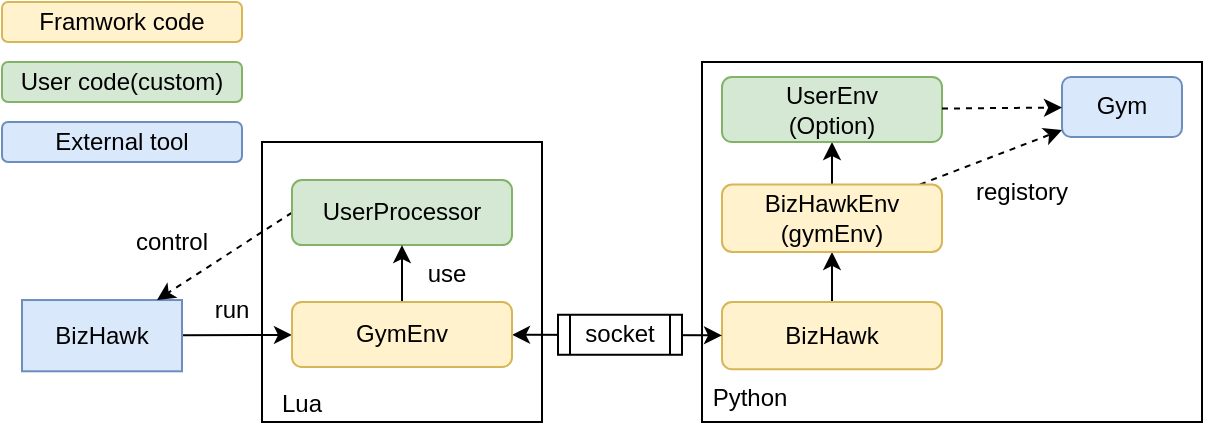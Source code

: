 <mxfile version="24.0.6" type="device">
  <diagram id="8HCStm5KdboSv__WVgkv" name="overview">
    <mxGraphModel dx="781" dy="410" grid="1" gridSize="10" guides="1" tooltips="1" connect="1" arrows="1" fold="1" page="1" pageScale="1" pageWidth="827" pageHeight="1169" math="0" shadow="0">
      <root>
        <mxCell id="0" />
        <mxCell id="1" parent="0" />
        <mxCell id="DJKQ-nIqQLe2QYbg-Lk8-5" value="" style="rounded=0;whiteSpace=wrap;html=1;" vertex="1" parent="1">
          <mxGeometry x="360" y="180" width="250" height="180" as="geometry" />
        </mxCell>
        <mxCell id="DJKQ-nIqQLe2QYbg-Lk8-3" value="" style="rounded=0;whiteSpace=wrap;html=1;" vertex="1" parent="1">
          <mxGeometry x="140" y="220" width="140" height="140" as="geometry" />
        </mxCell>
        <mxCell id="Dz7MXjapaTTVEsUoQ1y9-6" value="Gym" style="rounded=1;whiteSpace=wrap;html=1;fillColor=#dae8fc;strokeColor=#6c8ebf;" parent="1" vertex="1">
          <mxGeometry x="540" y="187.49" width="60" height="30" as="geometry" />
        </mxCell>
        <mxCell id="Dz7MXjapaTTVEsUoQ1y9-15" value="control" style="text;html=1;strokeColor=none;fillColor=none;align=center;verticalAlign=middle;whiteSpace=wrap;rounded=0;" parent="1" vertex="1">
          <mxGeometry x="70" y="255.62" width="50" height="28.76" as="geometry" />
        </mxCell>
        <mxCell id="DJKQ-nIqQLe2QYbg-Lk8-14" style="edgeStyle=orthogonalEdgeStyle;rounded=0;orthogonalLoop=1;jettySize=auto;html=1;" edge="1" parent="1" source="Dz7MXjapaTTVEsUoQ1y9-10" target="DJKQ-nIqQLe2QYbg-Lk8-13">
          <mxGeometry relative="1" as="geometry" />
        </mxCell>
        <mxCell id="Dz7MXjapaTTVEsUoQ1y9-10" value="BizHawk" style="rounded=1;whiteSpace=wrap;html=1;fillColor=#fff2cc;strokeColor=#d6b656;" parent="1" vertex="1">
          <mxGeometry x="370" y="300" width="110" height="33.67" as="geometry" />
        </mxCell>
        <mxCell id="DJKQ-nIqQLe2QYbg-Lk8-11" style="rounded=0;orthogonalLoop=1;jettySize=auto;html=1;" edge="1" parent="1" source="DJKQ-nIqQLe2QYbg-Lk8-2" target="DJKQ-nIqQLe2QYbg-Lk8-8">
          <mxGeometry relative="1" as="geometry" />
        </mxCell>
        <mxCell id="DJKQ-nIqQLe2QYbg-Lk8-2" value="BizHawk" style="rounded=0;whiteSpace=wrap;html=1;fillColor=#dae8fc;strokeColor=#6c8ebf;" vertex="1" parent="1">
          <mxGeometry x="20" y="299.02" width="80" height="35.63" as="geometry" />
        </mxCell>
        <mxCell id="DJKQ-nIqQLe2QYbg-Lk8-4" value="Lua" style="text;html=1;strokeColor=none;fillColor=none;align=center;verticalAlign=middle;whiteSpace=wrap;rounded=0;" vertex="1" parent="1">
          <mxGeometry x="130" y="335.63" width="60" height="30" as="geometry" />
        </mxCell>
        <mxCell id="DJKQ-nIqQLe2QYbg-Lk8-6" value="Python" style="text;html=1;strokeColor=none;fillColor=none;align=center;verticalAlign=middle;whiteSpace=wrap;rounded=0;" vertex="1" parent="1">
          <mxGeometry x="354" y="332.51" width="60" height="30" as="geometry" />
        </mxCell>
        <mxCell id="DJKQ-nIqQLe2QYbg-Lk8-15" style="rounded=0;orthogonalLoop=1;jettySize=auto;html=1;dashed=1;exitX=0;exitY=0.5;exitDx=0;exitDy=0;" edge="1" parent="1" source="DJKQ-nIqQLe2QYbg-Lk8-7" target="DJKQ-nIqQLe2QYbg-Lk8-2">
          <mxGeometry relative="1" as="geometry" />
        </mxCell>
        <mxCell id="DJKQ-nIqQLe2QYbg-Lk8-7" value="UserProcessor" style="rounded=1;whiteSpace=wrap;html=1;fillColor=#d5e8d4;strokeColor=#82b366;" vertex="1" parent="1">
          <mxGeometry x="155" y="239.05" width="110" height="32.51" as="geometry" />
        </mxCell>
        <mxCell id="DJKQ-nIqQLe2QYbg-Lk8-10" style="edgeStyle=orthogonalEdgeStyle;rounded=0;orthogonalLoop=1;jettySize=auto;html=1;" edge="1" parent="1" source="DJKQ-nIqQLe2QYbg-Lk8-8" target="DJKQ-nIqQLe2QYbg-Lk8-7">
          <mxGeometry relative="1" as="geometry" />
        </mxCell>
        <mxCell id="DJKQ-nIqQLe2QYbg-Lk8-12" style="rounded=0;orthogonalLoop=1;jettySize=auto;html=1;startArrow=classic;startFill=1;" edge="1" parent="1" source="DJKQ-nIqQLe2QYbg-Lk8-8" target="Dz7MXjapaTTVEsUoQ1y9-10">
          <mxGeometry relative="1" as="geometry" />
        </mxCell>
        <mxCell id="DJKQ-nIqQLe2QYbg-Lk8-8" value="GymEnv" style="rounded=1;whiteSpace=wrap;html=1;fillColor=#fff2cc;strokeColor=#d6b656;" vertex="1" parent="1">
          <mxGeometry x="155" y="300" width="110" height="32.51" as="geometry" />
        </mxCell>
        <mxCell id="DJKQ-nIqQLe2QYbg-Lk8-16" style="rounded=0;orthogonalLoop=1;jettySize=auto;html=1;dashed=1;" edge="1" parent="1" source="DJKQ-nIqQLe2QYbg-Lk8-13" target="Dz7MXjapaTTVEsUoQ1y9-6">
          <mxGeometry relative="1" as="geometry" />
        </mxCell>
        <mxCell id="DJKQ-nIqQLe2QYbg-Lk8-19" style="edgeStyle=orthogonalEdgeStyle;rounded=0;orthogonalLoop=1;jettySize=auto;html=1;" edge="1" parent="1" source="DJKQ-nIqQLe2QYbg-Lk8-13" target="DJKQ-nIqQLe2QYbg-Lk8-18">
          <mxGeometry relative="1" as="geometry" />
        </mxCell>
        <mxCell id="DJKQ-nIqQLe2QYbg-Lk8-13" value="BizHawkEnv&lt;div&gt;(gymEnv)&lt;/div&gt;" style="rounded=1;whiteSpace=wrap;html=1;fillColor=#fff2cc;strokeColor=#d6b656;" vertex="1" parent="1">
          <mxGeometry x="370" y="241.24" width="110" height="33.75" as="geometry" />
        </mxCell>
        <mxCell id="DJKQ-nIqQLe2QYbg-Lk8-17" value="registory" style="text;html=1;strokeColor=none;fillColor=none;align=center;verticalAlign=middle;whiteSpace=wrap;rounded=0;" vertex="1" parent="1">
          <mxGeometry x="490" y="230" width="60" height="30" as="geometry" />
        </mxCell>
        <mxCell id="DJKQ-nIqQLe2QYbg-Lk8-18" value="UserEnv&lt;div&gt;(Option)&lt;/div&gt;" style="rounded=1;whiteSpace=wrap;html=1;fillColor=#d5e8d4;strokeColor=#82b366;" vertex="1" parent="1">
          <mxGeometry x="370" y="187.49" width="110" height="32.51" as="geometry" />
        </mxCell>
        <mxCell id="DJKQ-nIqQLe2QYbg-Lk8-20" style="rounded=0;orthogonalLoop=1;jettySize=auto;html=1;dashed=1;" edge="1" parent="1" source="DJKQ-nIqQLe2QYbg-Lk8-18" target="Dz7MXjapaTTVEsUoQ1y9-6">
          <mxGeometry relative="1" as="geometry">
            <mxPoint x="524" y="251" as="sourcePoint" />
            <mxPoint x="600" y="225" as="targetPoint" />
          </mxGeometry>
        </mxCell>
        <mxCell id="DJKQ-nIqQLe2QYbg-Lk8-21" value="socket" style="shape=process;whiteSpace=wrap;html=1;backgroundOutline=1;" vertex="1" parent="1">
          <mxGeometry x="288" y="306.38" width="62" height="20" as="geometry" />
        </mxCell>
        <mxCell id="DJKQ-nIqQLe2QYbg-Lk8-23" value="run" style="text;html=1;strokeColor=none;fillColor=none;align=center;verticalAlign=middle;whiteSpace=wrap;rounded=0;" vertex="1" parent="1">
          <mxGeometry x="100" y="290" width="50" height="28.76" as="geometry" />
        </mxCell>
        <mxCell id="DJKQ-nIqQLe2QYbg-Lk8-24" value="use" style="text;html=1;strokeColor=none;fillColor=none;align=center;verticalAlign=middle;whiteSpace=wrap;rounded=0;" vertex="1" parent="1">
          <mxGeometry x="210" y="271.56" width="45" height="28.76" as="geometry" />
        </mxCell>
        <mxCell id="DJKQ-nIqQLe2QYbg-Lk8-27" value="Framwork code" style="rounded=1;whiteSpace=wrap;html=1;fillColor=#fff2cc;strokeColor=#d6b656;" vertex="1" parent="1">
          <mxGeometry x="10" y="150" width="120" height="20" as="geometry" />
        </mxCell>
        <mxCell id="DJKQ-nIqQLe2QYbg-Lk8-28" value="User code(custom)" style="rounded=1;whiteSpace=wrap;html=1;fillColor=#d5e8d4;strokeColor=#82b366;" vertex="1" parent="1">
          <mxGeometry x="10" y="180" width="120" height="20" as="geometry" />
        </mxCell>
        <mxCell id="DJKQ-nIqQLe2QYbg-Lk8-29" value="External tool" style="rounded=1;whiteSpace=wrap;html=1;fillColor=#dae8fc;strokeColor=#6c8ebf;" vertex="1" parent="1">
          <mxGeometry x="10" y="210" width="120" height="20" as="geometry" />
        </mxCell>
      </root>
    </mxGraphModel>
  </diagram>
</mxfile>
